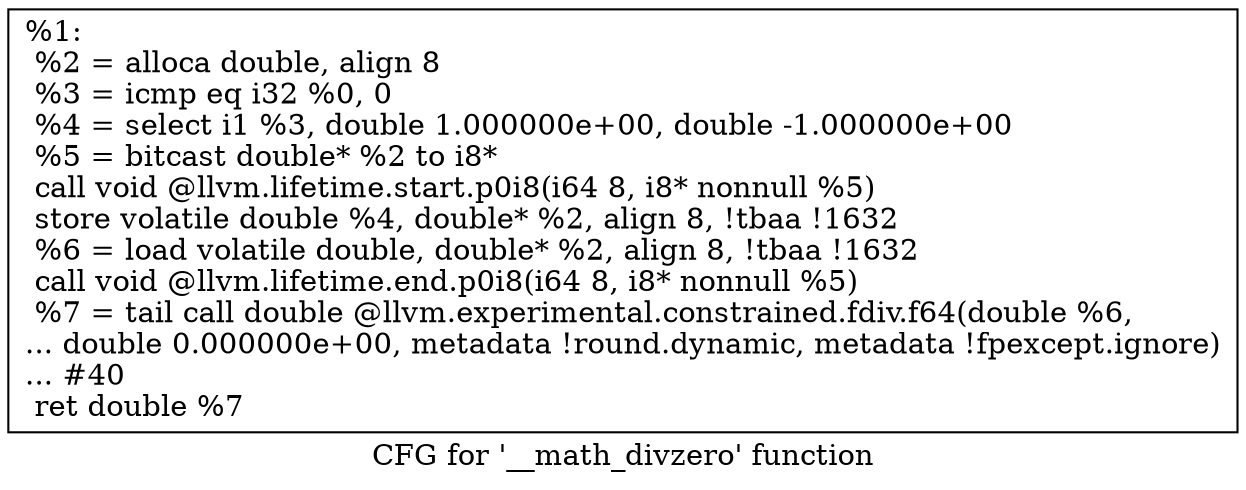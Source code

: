 digraph "CFG for '__math_divzero' function" {
	label="CFG for '__math_divzero' function";

	Node0x19c10b0 [shape=record,label="{%1:\l  %2 = alloca double, align 8\l  %3 = icmp eq i32 %0, 0\l  %4 = select i1 %3, double 1.000000e+00, double -1.000000e+00\l  %5 = bitcast double* %2 to i8*\l  call void @llvm.lifetime.start.p0i8(i64 8, i8* nonnull %5)\l  store volatile double %4, double* %2, align 8, !tbaa !1632\l  %6 = load volatile double, double* %2, align 8, !tbaa !1632\l  call void @llvm.lifetime.end.p0i8(i64 8, i8* nonnull %5)\l  %7 = tail call double @llvm.experimental.constrained.fdiv.f64(double %6,\l... double 0.000000e+00, metadata !round.dynamic, metadata !fpexcept.ignore)\l... #40\l  ret double %7\l}"];
}
